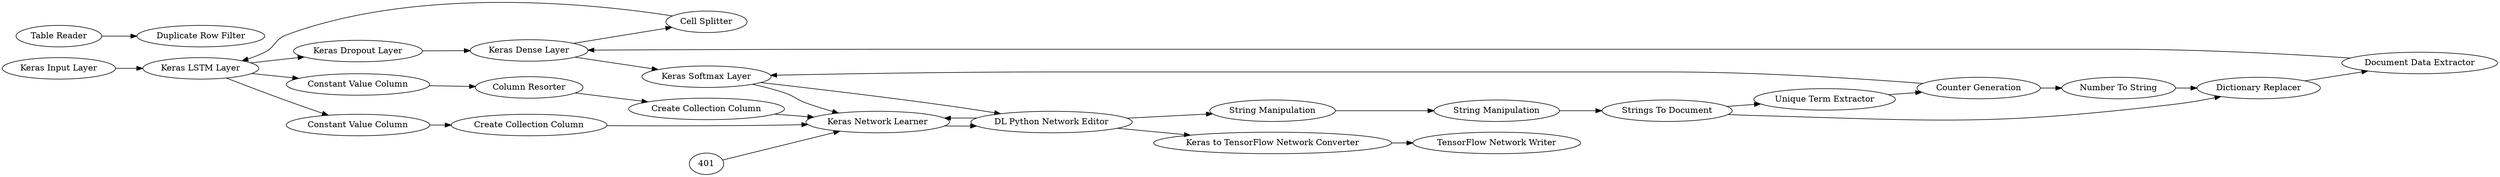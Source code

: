 digraph {
	398 [label="Keras Input Layer"]
	400 [label="Keras Dropout Layer"]
	89 [label="String Manipulation"]
	283 [label="Constant Value Column"]
	284 [label="Constant Value Column"]
	285 [label="Create Collection Column"]
	286 [label="Create Collection Column"]
	287 [label="Column Resorter"]
	439 [label="Cell Splitter"]
	440 [label="Missing Value"]
	444 [label="Column Appender"]
	299 [label="Table Reader"]
	300 [label="Duplicate Row Filter"]
	434 [label="Unique Term Extractor"]
	435 [label="Strings To Document"]
	436 [label="Dictionary Replacer"]
	437 [label="Number To String"]
	438 [label="Document Data Extractor"]
	441 [label="Column Filter"]
	442 [label="Counter Generation"]
	443 [label="Add Empty Rows"]
	444 [label="Table Writer"]
	445 [label="String Manipulation"]
	460 [label="String Manipulation"]
	440 [label="Keras LSTM Layer"]
	441 [label="Keras Dense Layer"]
	443 [label="Keras Softmax Layer"]
	444 [label="Keras Network Learner"]
	445 [label="DL Python Network Editor"]
	447 [label="TensorFlow Network Writer"]
	448 [label="Keras to TensorFlow Network Converter"]
	299 -> 300
	434 -> 442
	435 -> 434
	435 -> 436
	436 -> 438
	437 -> 436
	438 -> 441
	442 -> 443
	442 -> 437
	443 -> 445
	445 -> 444
	89 -> 435
	283 -> 287
	284 -> 285
	285 -> 444
	286 -> 444
	287 -> 286
	439 -> 440
	440 -> 283
	440 -> 284
	445 -> 460
	441 -> 439
	460 -> 89
	398 -> 440
	400 -> 441
	401 -> 444
	440 -> 400
	441 -> 443
	443 -> 444
	444 -> 445
	445 -> 448
	448 -> 447
	rankdir=LR
}
